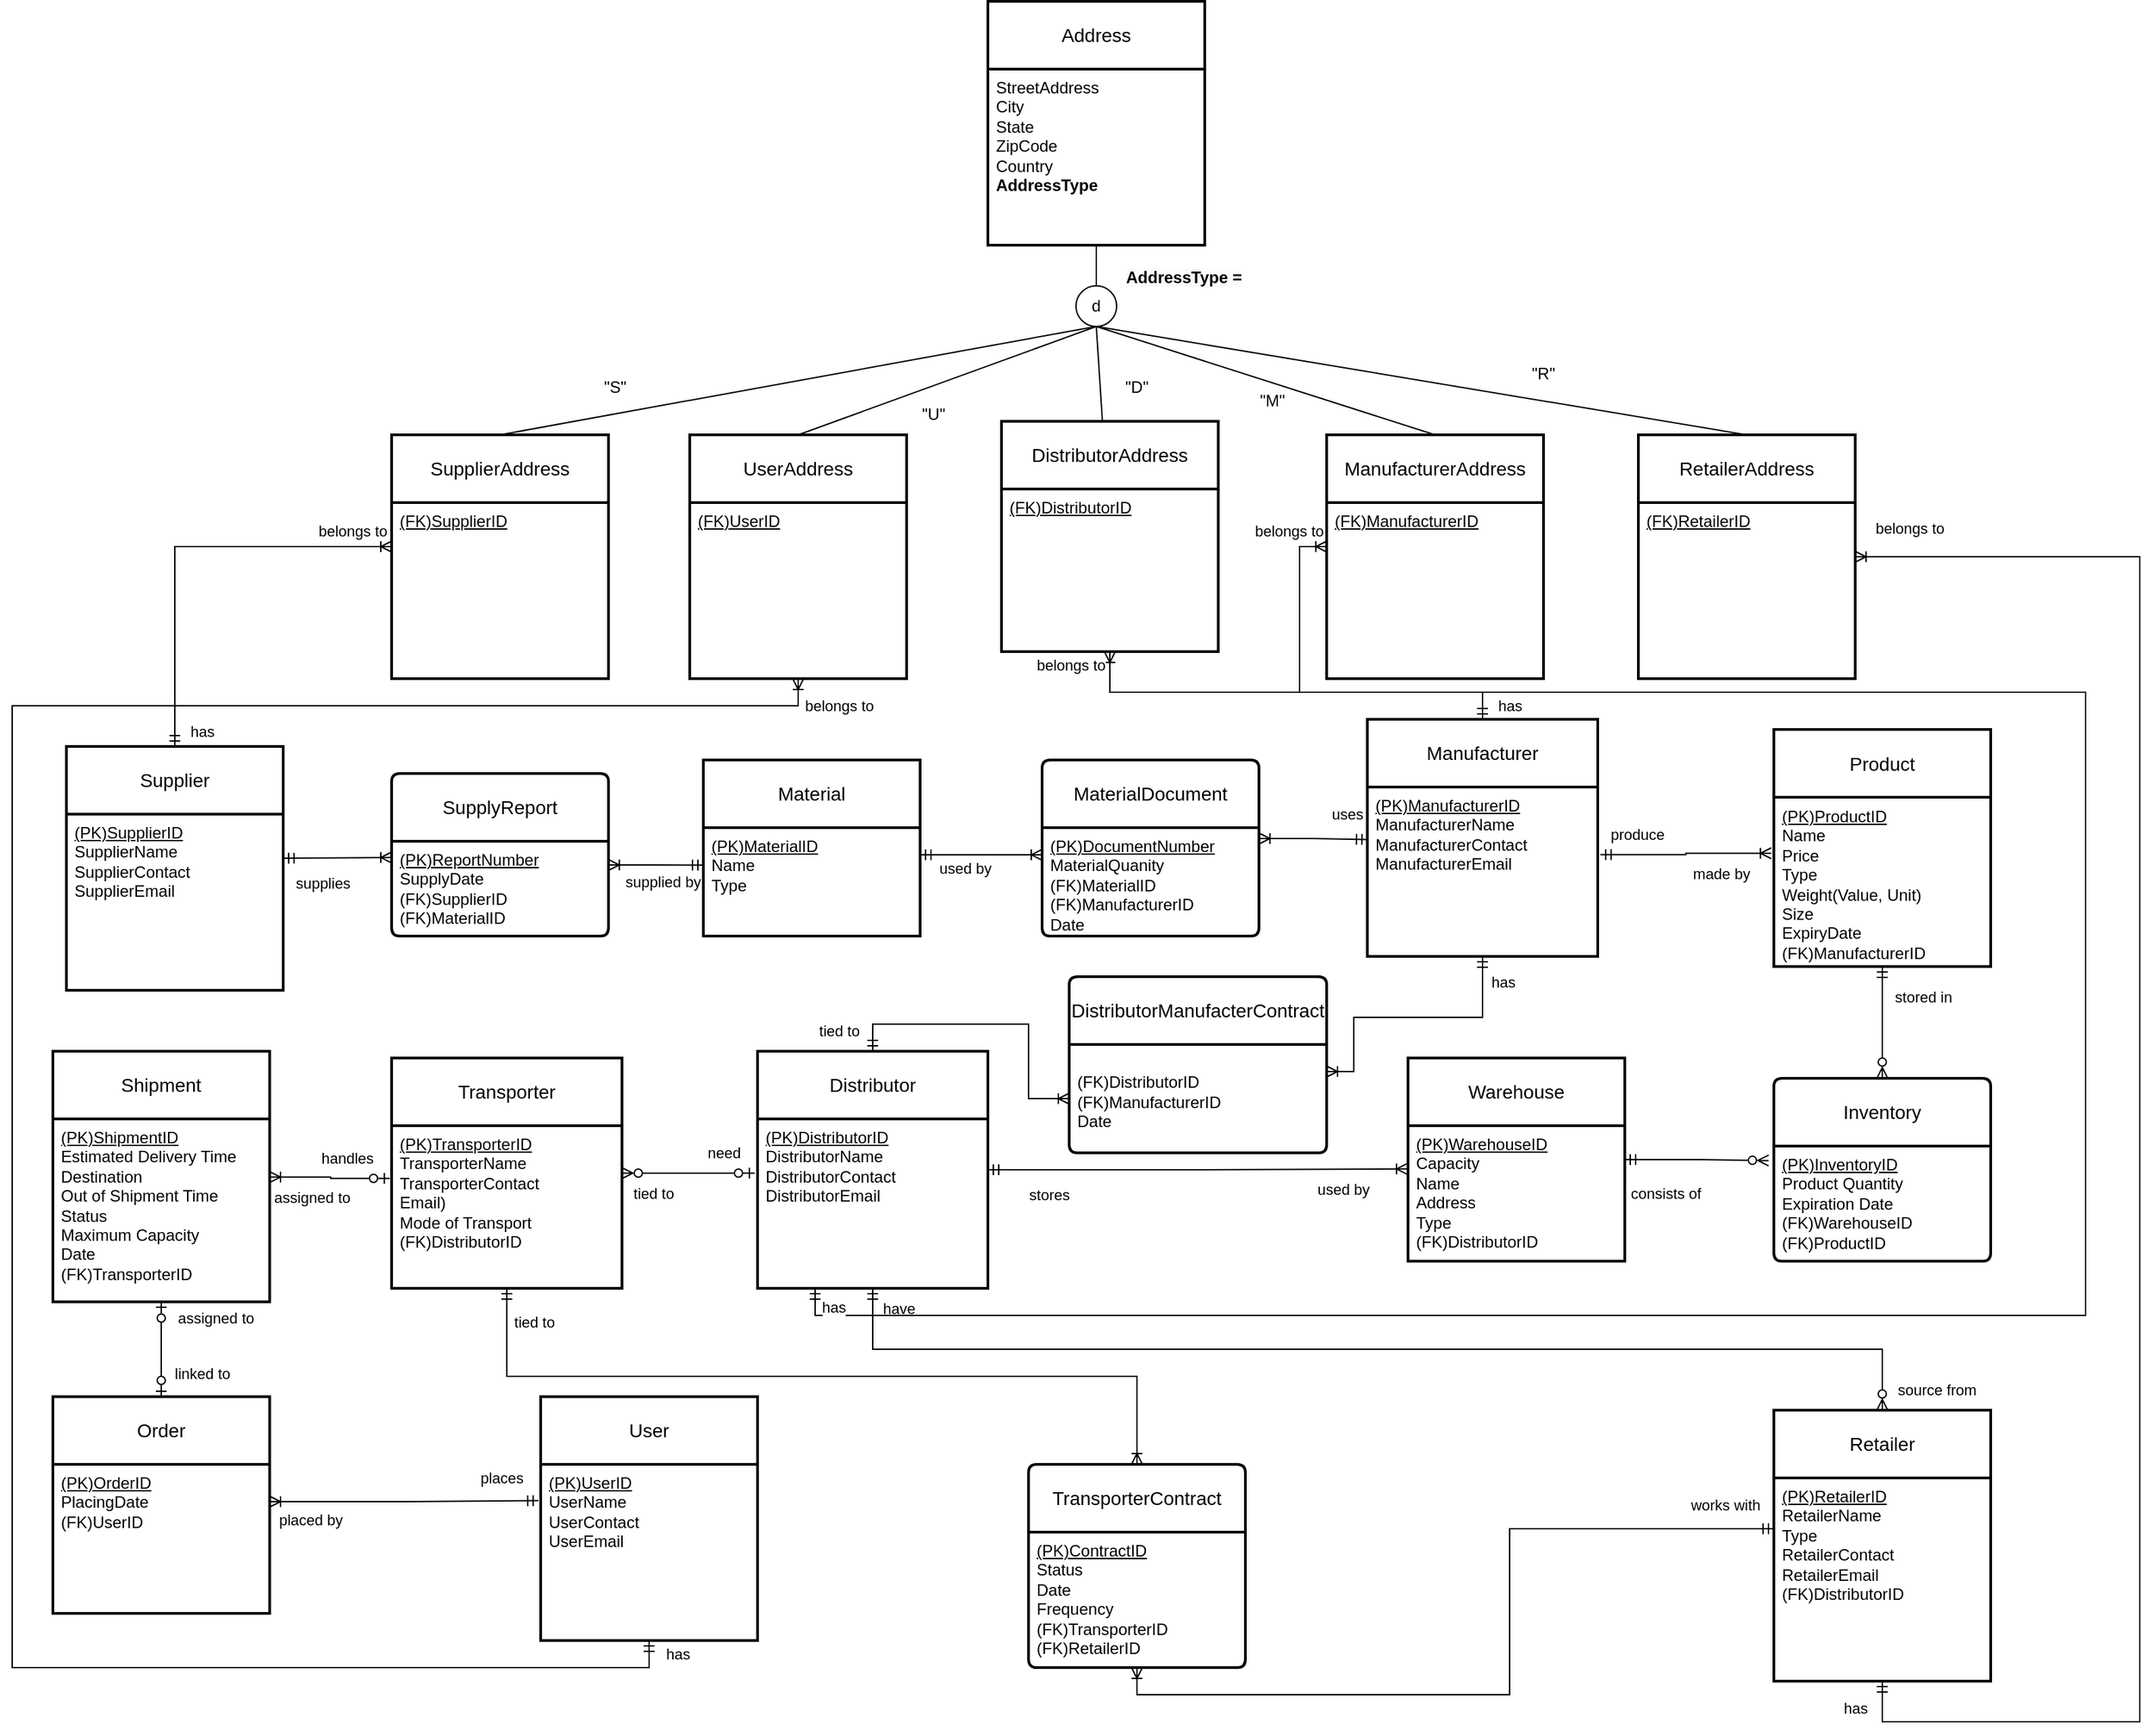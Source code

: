 <mxfile version="24.8.3">
  <diagram name="Page-1" id="5bHGVTd7tplnx7_aMTEv">
    <mxGraphModel dx="1489" dy="1907" grid="1" gridSize="10" guides="1" tooltips="1" connect="1" arrows="1" fold="1" page="1" pageScale="1" pageWidth="850" pageHeight="1100" math="0" shadow="0">
      <root>
        <mxCell id="0" />
        <mxCell id="1" parent="0" />
        <mxCell id="1KbyjMhtoi7i_MkNvb9p-3" style="edgeStyle=orthogonalEdgeStyle;rounded=0;orthogonalLoop=1;jettySize=auto;html=1;exitX=0.5;exitY=0;exitDx=0;exitDy=0;entryX=0;entryY=0.25;entryDx=0;entryDy=0;endArrow=ERoneToMany;endFill=0;startArrow=ERmandOne;startFill=0;" parent="1" source="fdH0poFokWVY_xbIQrMU-3" target="1KbyjMhtoi7i_MkNvb9p-2" edge="1">
          <mxGeometry relative="1" as="geometry" />
        </mxCell>
        <mxCell id="1KbyjMhtoi7i_MkNvb9p-4" value="has" style="edgeLabel;html=1;align=center;verticalAlign=middle;resizable=0;points=[];" parent="1KbyjMhtoi7i_MkNvb9p-3" vertex="1" connectable="0">
          <mxGeometry x="-0.898" relative="1" as="geometry">
            <mxPoint x="20" y="4" as="offset" />
          </mxGeometry>
        </mxCell>
        <mxCell id="1KbyjMhtoi7i_MkNvb9p-5" value="belongs to" style="edgeLabel;html=1;align=center;verticalAlign=middle;resizable=0;points=[];" parent="1KbyjMhtoi7i_MkNvb9p-3" vertex="1" connectable="0">
          <mxGeometry x="0.915" y="2" relative="1" as="geometry">
            <mxPoint x="-16" y="-10" as="offset" />
          </mxGeometry>
        </mxCell>
        <mxCell id="fdH0poFokWVY_xbIQrMU-3" value="Supplier" style="swimlane;childLayout=stackLayout;horizontal=1;startSize=50;horizontalStack=0;rounded=0;fontSize=14;fontStyle=0;strokeWidth=2;resizeParent=0;resizeLast=1;shadow=0;dashed=0;align=center;arcSize=4;whiteSpace=wrap;html=1;" parent="1" vertex="1">
          <mxGeometry x="50" y="10" width="160" height="180" as="geometry" />
        </mxCell>
        <mxCell id="fdH0poFokWVY_xbIQrMU-4" value="&lt;u&gt;(PK)SupplierID&lt;br&gt;&lt;/u&gt;SupplierName&lt;br&gt;SupplierContact&lt;br&gt;SupplierEmail&lt;br&gt;&lt;br&gt;&lt;div&gt;&lt;br&gt;&lt;/div&gt;" style="align=left;strokeColor=none;fillColor=none;spacingLeft=4;fontSize=12;verticalAlign=top;resizable=0;rotatable=0;part=1;html=1;" parent="fdH0poFokWVY_xbIQrMU-3" vertex="1">
          <mxGeometry y="50" width="160" height="130" as="geometry" />
        </mxCell>
        <mxCell id="fdH0poFokWVY_xbIQrMU-5" value="Material" style="swimlane;childLayout=stackLayout;horizontal=1;startSize=50;horizontalStack=0;rounded=0;fontSize=14;fontStyle=0;strokeWidth=2;resizeParent=0;resizeLast=1;shadow=0;dashed=0;align=center;arcSize=4;whiteSpace=wrap;html=1;" parent="1" vertex="1">
          <mxGeometry x="520" y="20" width="160" height="130" as="geometry" />
        </mxCell>
        <mxCell id="fdH0poFokWVY_xbIQrMU-6" value="&lt;div&gt;&lt;u style=&quot;background-color: initial;&quot;&gt;(PK)&lt;/u&gt;&lt;u&gt;MaterialID&lt;/u&gt;&lt;br&gt;Name&lt;br&gt;Type&lt;br&gt;&lt;br&gt;&lt;/div&gt;" style="align=left;strokeColor=none;fillColor=none;spacingLeft=4;fontSize=12;verticalAlign=top;resizable=0;rotatable=0;part=1;html=1;" parent="fdH0poFokWVY_xbIQrMU-5" vertex="1">
          <mxGeometry y="50" width="160" height="80" as="geometry" />
        </mxCell>
        <mxCell id="fdH0poFokWVY_xbIQrMU-18" value="" style="edgeStyle=orthogonalEdgeStyle;rounded=0;orthogonalLoop=1;jettySize=auto;html=1;startArrow=ERmandOne;startFill=0;endArrow=ERoneToMany;endFill=0;exitX=1.011;exitY=0.399;exitDx=0;exitDy=0;exitPerimeter=0;entryX=-0.012;entryY=0.331;entryDx=0;entryDy=0;entryPerimeter=0;" parent="1" source="fdH0poFokWVY_xbIQrMU-11" target="fdH0poFokWVY_xbIQrMU-17" edge="1">
          <mxGeometry relative="1" as="geometry" />
        </mxCell>
        <mxCell id="fdH0poFokWVY_xbIQrMU-54" value="produce" style="edgeLabel;html=1;align=center;verticalAlign=middle;resizable=0;points=[];" parent="fdH0poFokWVY_xbIQrMU-18" vertex="1" connectable="0">
          <mxGeometry x="-0.72" y="-1" relative="1" as="geometry">
            <mxPoint x="9" y="-16" as="offset" />
          </mxGeometry>
        </mxCell>
        <mxCell id="fdH0poFokWVY_xbIQrMU-55" value="made by" style="edgeLabel;html=1;align=center;verticalAlign=middle;resizable=0;points=[];" parent="fdH0poFokWVY_xbIQrMU-18" vertex="1" connectable="0">
          <mxGeometry x="0.655" relative="1" as="geometry">
            <mxPoint x="-16" y="15" as="offset" />
          </mxGeometry>
        </mxCell>
        <mxCell id="fdH0poFokWVY_xbIQrMU-10" value="Manufacturer" style="swimlane;childLayout=stackLayout;horizontal=1;startSize=50;horizontalStack=0;rounded=0;fontSize=14;fontStyle=0;strokeWidth=2;resizeParent=0;resizeLast=1;shadow=0;dashed=0;align=center;arcSize=4;whiteSpace=wrap;html=1;" parent="1" vertex="1">
          <mxGeometry x="1010" y="-10" width="170" height="175" as="geometry" />
        </mxCell>
        <mxCell id="fdH0poFokWVY_xbIQrMU-11" value="&lt;u&gt;(PK)&lt;/u&gt;&lt;u&gt;ManufacturerID&lt;/u&gt;&lt;br&gt;ManufacturerName&lt;br&gt;ManufacturerContact&lt;br&gt;ManufacturerEmail&lt;div&gt;&lt;br/&gt;&lt;/div&gt;" style="align=left;strokeColor=none;fillColor=none;spacingLeft=4;fontSize=12;verticalAlign=top;resizable=0;rotatable=0;part=1;html=1;" parent="fdH0poFokWVY_xbIQrMU-10" vertex="1">
          <mxGeometry y="50" width="170" height="125" as="geometry" />
        </mxCell>
        <mxCell id="fdH0poFokWVY_xbIQrMU-16" value="Product" style="swimlane;childLayout=stackLayout;horizontal=1;startSize=50;horizontalStack=0;rounded=0;fontSize=14;fontStyle=0;strokeWidth=2;resizeParent=0;resizeLast=1;shadow=0;dashed=0;align=center;arcSize=4;whiteSpace=wrap;html=1;" parent="1" vertex="1">
          <mxGeometry x="1310" y="-2.5" width="160" height="175" as="geometry" />
        </mxCell>
        <mxCell id="fdH0poFokWVY_xbIQrMU-17" value="&lt;div&gt;&lt;u style=&quot;background-color: initial;&quot;&gt;(PK)&lt;/u&gt;&lt;u&gt;ProductID&lt;/u&gt;&lt;br&gt;Name&lt;br&gt;Price&lt;br&gt;Type&lt;br&gt;Weight(Value, Unit)&lt;br&gt;Size&lt;br&gt;ExpiryDate&lt;br&gt;(FK)ManufacturerID&lt;br&gt;&lt;br&gt;&lt;br&gt;&lt;br&gt;&lt;/div&gt;" style="align=left;strokeColor=none;fillColor=none;spacingLeft=4;fontSize=12;verticalAlign=top;resizable=0;rotatable=0;part=1;html=1;" parent="fdH0poFokWVY_xbIQrMU-16" vertex="1">
          <mxGeometry y="50" width="160" height="125" as="geometry" />
        </mxCell>
        <mxCell id="fdH0poFokWVY_xbIQrMU-30" value="" style="edgeStyle=orthogonalEdgeStyle;rounded=0;orthogonalLoop=1;jettySize=auto;html=1;startArrow=ERmandOne;startFill=0;endArrow=ERoneToMany;endFill=0;entryX=-0.003;entryY=0.319;entryDx=0;entryDy=0;entryPerimeter=0;" parent="1" source="fdH0poFokWVY_xbIQrMU-25" target="fdH0poFokWVY_xbIQrMU-29" edge="1">
          <mxGeometry relative="1" as="geometry" />
        </mxCell>
        <mxCell id="fdH0poFokWVY_xbIQrMU-63" value="used by" style="edgeLabel;html=1;align=center;verticalAlign=middle;resizable=0;points=[];" parent="fdH0poFokWVY_xbIQrMU-30" vertex="1" connectable="0">
          <mxGeometry x="0.655" y="-3" relative="1" as="geometry">
            <mxPoint x="6" y="12" as="offset" />
          </mxGeometry>
        </mxCell>
        <mxCell id="fdH0poFokWVY_xbIQrMU-64" value="stores" style="edgeLabel;html=1;align=center;verticalAlign=middle;resizable=0;points=[];" parent="fdH0poFokWVY_xbIQrMU-30" vertex="1" connectable="0">
          <mxGeometry x="-0.67" relative="1" as="geometry">
            <mxPoint x="-6" y="18" as="offset" />
          </mxGeometry>
        </mxCell>
        <mxCell id="fdH0poFokWVY_xbIQrMU-34" value="" style="edgeStyle=orthogonalEdgeStyle;rounded=0;orthogonalLoop=1;jettySize=auto;html=1;startArrow=ERzeroToOne;startFill=0;endArrow=ERzeroToMany;endFill=0;exitX=-0.012;exitY=0.32;exitDx=0;exitDy=0;exitPerimeter=0;" parent="1" source="fdH0poFokWVY_xbIQrMU-26" target="fdH0poFokWVY_xbIQrMU-32" edge="1">
          <mxGeometry relative="1" as="geometry" />
        </mxCell>
        <mxCell id="fdH0poFokWVY_xbIQrMU-65" value="need" style="edgeLabel;html=1;align=center;verticalAlign=middle;resizable=0;points=[];" parent="fdH0poFokWVY_xbIQrMU-34" vertex="1" connectable="0">
          <mxGeometry x="-0.62" relative="1" as="geometry">
            <mxPoint x="-5" y="-15" as="offset" />
          </mxGeometry>
        </mxCell>
        <mxCell id="fdH0poFokWVY_xbIQrMU-66" value="tied to" style="edgeLabel;html=1;align=center;verticalAlign=middle;resizable=0;points=[];" parent="fdH0poFokWVY_xbIQrMU-34" vertex="1" connectable="0">
          <mxGeometry x="0.705" y="1" relative="1" as="geometry">
            <mxPoint x="8" y="14" as="offset" />
          </mxGeometry>
        </mxCell>
        <mxCell id="A3JYOKV6A87sJaAPasu3-2" style="edgeStyle=orthogonalEdgeStyle;rounded=0;orthogonalLoop=1;jettySize=auto;html=1;exitX=0.5;exitY=0;exitDx=0;exitDy=0;entryX=0;entryY=0.5;entryDx=0;entryDy=0;endArrow=ERoneToMany;endFill=0;startArrow=ERmandOne;startFill=0;" edge="1" parent="1" source="fdH0poFokWVY_xbIQrMU-25" target="43ZKjONGq63PVoFu_eI4-18">
          <mxGeometry relative="1" as="geometry" />
        </mxCell>
        <mxCell id="A3JYOKV6A87sJaAPasu3-4" value="tied to" style="edgeLabel;html=1;align=center;verticalAlign=middle;resizable=0;points=[];" vertex="1" connectable="0" parent="A3JYOKV6A87sJaAPasu3-2">
          <mxGeometry x="-0.769" y="-5" relative="1" as="geometry">
            <mxPoint x="-31" as="offset" />
          </mxGeometry>
        </mxCell>
        <mxCell id="fdH0poFokWVY_xbIQrMU-25" value="Distributor" style="swimlane;childLayout=stackLayout;horizontal=1;startSize=50;horizontalStack=0;rounded=0;fontSize=14;fontStyle=0;strokeWidth=2;resizeParent=0;resizeLast=1;shadow=0;dashed=0;align=center;arcSize=4;whiteSpace=wrap;html=1;" parent="1" vertex="1">
          <mxGeometry x="560" y="235" width="170" height="175" as="geometry" />
        </mxCell>
        <mxCell id="fdH0poFokWVY_xbIQrMU-26" value="&lt;u&gt;(PK)&lt;/u&gt;&lt;u&gt;DistributorID&lt;/u&gt;&lt;br&gt;DistributorName&lt;br&gt;DistributorContact&lt;br&gt;DistributorEmail&lt;br&gt;&lt;div&gt;&lt;br&gt;&lt;/div&gt;" style="align=left;strokeColor=none;fillColor=none;spacingLeft=4;fontSize=12;verticalAlign=top;resizable=0;rotatable=0;part=1;html=1;" parent="fdH0poFokWVY_xbIQrMU-25" vertex="1">
          <mxGeometry y="50" width="170" height="125" as="geometry" />
        </mxCell>
        <mxCell id="fdH0poFokWVY_xbIQrMU-28" value="Warehouse" style="swimlane;childLayout=stackLayout;horizontal=1;startSize=50;horizontalStack=0;rounded=0;fontSize=14;fontStyle=0;strokeWidth=2;resizeParent=0;resizeLast=1;shadow=0;dashed=0;align=center;arcSize=4;whiteSpace=wrap;html=1;" parent="1" vertex="1">
          <mxGeometry x="1040" y="240" width="160" height="150" as="geometry" />
        </mxCell>
        <mxCell id="fdH0poFokWVY_xbIQrMU-29" value="&lt;div&gt;&lt;u style=&quot;background-color: initial;&quot;&gt;(PK)&lt;/u&gt;&lt;u&gt;WarehouseID&lt;/u&gt;&lt;br&gt;Capacity&lt;br&gt;Name&lt;br&gt;Address&lt;br&gt;Type&lt;br&gt;(FK)DistributorID&lt;/div&gt;" style="align=left;strokeColor=none;fillColor=none;spacingLeft=4;fontSize=12;verticalAlign=top;resizable=0;rotatable=0;part=1;html=1;" parent="fdH0poFokWVY_xbIQrMU-28" vertex="1">
          <mxGeometry y="50" width="160" height="100" as="geometry" />
        </mxCell>
        <mxCell id="fdH0poFokWVY_xbIQrMU-37" value="" style="edgeStyle=orthogonalEdgeStyle;rounded=0;orthogonalLoop=1;jettySize=auto;html=1;startArrow=ERzeroToOne;startFill=0;endArrow=ERoneToMany;endFill=0;exitX=-0.008;exitY=0.324;exitDx=0;exitDy=0;entryX=1;entryY=0.318;entryDx=0;entryDy=0;entryPerimeter=0;exitPerimeter=0;" parent="1" source="fdH0poFokWVY_xbIQrMU-33" target="fdH0poFokWVY_xbIQrMU-36" edge="1">
          <mxGeometry relative="1" as="geometry" />
        </mxCell>
        <mxCell id="fdH0poFokWVY_xbIQrMU-67" value="handles" style="edgeLabel;html=1;align=center;verticalAlign=middle;resizable=0;points=[];" parent="fdH0poFokWVY_xbIQrMU-37" vertex="1" connectable="0">
          <mxGeometry x="-0.695" y="-2" relative="1" as="geometry">
            <mxPoint x="-18" y="-13" as="offset" />
          </mxGeometry>
        </mxCell>
        <mxCell id="fdH0poFokWVY_xbIQrMU-68" value="assigned to" style="edgeLabel;html=1;align=center;verticalAlign=middle;resizable=0;points=[];" parent="fdH0poFokWVY_xbIQrMU-37" vertex="1" connectable="0">
          <mxGeometry x="0.68" y="2" relative="1" as="geometry">
            <mxPoint x="17" y="13" as="offset" />
          </mxGeometry>
        </mxCell>
        <mxCell id="fdH0poFokWVY_xbIQrMU-32" value="Transporter" style="swimlane;childLayout=stackLayout;horizontal=1;startSize=50;horizontalStack=0;rounded=0;fontSize=14;fontStyle=0;strokeWidth=2;resizeParent=0;resizeLast=1;shadow=0;dashed=0;align=center;arcSize=4;whiteSpace=wrap;html=1;" parent="1" vertex="1">
          <mxGeometry x="290" y="240" width="170" height="170" as="geometry" />
        </mxCell>
        <mxCell id="fdH0poFokWVY_xbIQrMU-33" value="&lt;div&gt;&lt;u style=&quot;background-color: initial;&quot;&gt;(PK)&lt;/u&gt;&lt;u&gt;TransporterID&lt;br&gt;&lt;/u&gt;TransporterName&lt;br&gt;TransporterContact&lt;br&gt;Email)&lt;br&gt;Mode of Transport&lt;br&gt;(FK)DistributorID&lt;/div&gt;" style="align=left;strokeColor=none;fillColor=none;spacingLeft=4;fontSize=12;verticalAlign=top;resizable=0;rotatable=0;part=1;html=1;" parent="fdH0poFokWVY_xbIQrMU-32" vertex="1">
          <mxGeometry y="50" width="170" height="120" as="geometry" />
        </mxCell>
        <mxCell id="fdH0poFokWVY_xbIQrMU-40" value="" style="edgeStyle=orthogonalEdgeStyle;rounded=0;orthogonalLoop=1;jettySize=auto;html=1;startArrow=ERzeroToOne;startFill=0;endArrow=ERzeroToOne;endFill=0;" parent="1" source="fdH0poFokWVY_xbIQrMU-35" target="fdH0poFokWVY_xbIQrMU-38" edge="1">
          <mxGeometry relative="1" as="geometry" />
        </mxCell>
        <mxCell id="fdH0poFokWVY_xbIQrMU-69" value="assigned to" style="edgeLabel;html=1;align=center;verticalAlign=middle;resizable=0;points=[];" parent="fdH0poFokWVY_xbIQrMU-40" vertex="1" connectable="0">
          <mxGeometry x="-0.672" y="2" relative="1" as="geometry">
            <mxPoint x="38" as="offset" />
          </mxGeometry>
        </mxCell>
        <mxCell id="fdH0poFokWVY_xbIQrMU-70" value="linked to" style="edgeLabel;html=1;align=center;verticalAlign=middle;resizable=0;points=[];" parent="fdH0poFokWVY_xbIQrMU-40" vertex="1" connectable="0">
          <mxGeometry x="0.507" relative="1" as="geometry">
            <mxPoint x="30" as="offset" />
          </mxGeometry>
        </mxCell>
        <mxCell id="fdH0poFokWVY_xbIQrMU-35" value="Shipment" style="swimlane;childLayout=stackLayout;horizontal=1;startSize=50;horizontalStack=0;rounded=0;fontSize=14;fontStyle=0;strokeWidth=2;resizeParent=0;resizeLast=1;shadow=0;dashed=0;align=center;arcSize=4;whiteSpace=wrap;html=1;" parent="1" vertex="1">
          <mxGeometry x="40" y="235" width="160" height="185" as="geometry" />
        </mxCell>
        <mxCell id="fdH0poFokWVY_xbIQrMU-36" value="&lt;div&gt;&lt;u&gt;(PK)ShipmentID&lt;/u&gt;&lt;br&gt;Estimated Delivery Time&lt;br&gt;Destination&lt;br&gt;Out of Shipment Time&lt;br&gt;Status&lt;br&gt;Maximum Capacity&lt;br&gt;Date&lt;br&gt;(FK)TransporterID&lt;/div&gt;" style="align=left;strokeColor=none;fillColor=none;spacingLeft=4;fontSize=12;verticalAlign=top;resizable=0;rotatable=0;part=1;html=1;" parent="fdH0poFokWVY_xbIQrMU-35" vertex="1">
          <mxGeometry y="50" width="160" height="135" as="geometry" />
        </mxCell>
        <mxCell id="fdH0poFokWVY_xbIQrMU-38" value="Order" style="swimlane;childLayout=stackLayout;horizontal=1;startSize=50;horizontalStack=0;rounded=0;fontSize=14;fontStyle=0;strokeWidth=2;resizeParent=0;resizeLast=1;shadow=0;dashed=0;align=center;arcSize=4;whiteSpace=wrap;html=1;" parent="1" vertex="1">
          <mxGeometry x="40" y="490" width="160" height="160" as="geometry" />
        </mxCell>
        <mxCell id="fdH0poFokWVY_xbIQrMU-39" value="&lt;div&gt;&lt;u&gt;(PK)OrderID&lt;/u&gt;&lt;br&gt;PlacingDate&lt;br&gt;(FK)UserID&lt;br&gt;&lt;br&gt;&lt;/div&gt;" style="align=left;strokeColor=none;fillColor=none;spacingLeft=4;fontSize=12;verticalAlign=top;resizable=0;rotatable=0;part=1;html=1;" parent="fdH0poFokWVY_xbIQrMU-38" vertex="1">
          <mxGeometry y="50" width="160" height="110" as="geometry" />
        </mxCell>
        <mxCell id="fdH0poFokWVY_xbIQrMU-41" value="User" style="swimlane;childLayout=stackLayout;horizontal=1;startSize=50;horizontalStack=0;rounded=0;fontSize=14;fontStyle=0;strokeWidth=2;resizeParent=0;resizeLast=1;shadow=0;dashed=0;align=center;arcSize=4;whiteSpace=wrap;html=1;" parent="1" vertex="1">
          <mxGeometry x="400" y="490" width="160" height="180" as="geometry" />
        </mxCell>
        <mxCell id="fdH0poFokWVY_xbIQrMU-42" value="&lt;div&gt;&lt;u style=&quot;background-color: initial;&quot;&gt;(PK)&lt;/u&gt;&lt;u&gt;UserID&lt;/u&gt;&lt;br&gt;UserName&lt;br&gt;UserContact&lt;br&gt;UserEmail&lt;br&gt;&lt;/div&gt;" style="align=left;strokeColor=none;fillColor=none;spacingLeft=4;fontSize=12;verticalAlign=top;resizable=0;rotatable=0;part=1;html=1;" parent="fdH0poFokWVY_xbIQrMU-41" vertex="1">
          <mxGeometry y="50" width="160" height="130" as="geometry" />
        </mxCell>
        <mxCell id="fdH0poFokWVY_xbIQrMU-47" style="edgeStyle=orthogonalEdgeStyle;rounded=0;orthogonalLoop=1;jettySize=auto;html=1;exitX=0.5;exitY=0;exitDx=0;exitDy=0;entryX=0.5;entryY=1;entryDx=0;entryDy=0;startArrow=ERzeroToMany;startFill=0;endArrow=ERmandOne;endFill=0;" parent="1" source="fdH0poFokWVY_xbIQrMU-44" target="fdH0poFokWVY_xbIQrMU-26" edge="1">
          <mxGeometry relative="1" as="geometry" />
        </mxCell>
        <mxCell id="fdH0poFokWVY_xbIQrMU-75" value="have" style="edgeLabel;html=1;align=center;verticalAlign=middle;resizable=0;points=[];" parent="fdH0poFokWVY_xbIQrMU-47" vertex="1" connectable="0">
          <mxGeometry x="0.653" y="2" relative="1" as="geometry">
            <mxPoint x="-81" y="-32" as="offset" />
          </mxGeometry>
        </mxCell>
        <mxCell id="fdH0poFokWVY_xbIQrMU-76" value="source from" style="edgeLabel;html=1;align=center;verticalAlign=middle;resizable=0;points=[];" parent="fdH0poFokWVY_xbIQrMU-47" vertex="1" connectable="0">
          <mxGeometry x="-0.702" y="1" relative="1" as="geometry">
            <mxPoint x="119" y="29" as="offset" />
          </mxGeometry>
        </mxCell>
        <mxCell id="fdH0poFokWVY_xbIQrMU-44" value="Retailer" style="swimlane;childLayout=stackLayout;horizontal=1;startSize=50;horizontalStack=0;rounded=0;fontSize=14;fontStyle=0;strokeWidth=2;resizeParent=0;resizeLast=1;shadow=0;dashed=0;align=center;arcSize=4;whiteSpace=wrap;html=1;" parent="1" vertex="1">
          <mxGeometry x="1310" y="500" width="160" height="200" as="geometry" />
        </mxCell>
        <mxCell id="fdH0poFokWVY_xbIQrMU-45" value="&lt;u&gt;(PK)&lt;/u&gt;&lt;u&gt;RetailerID&lt;/u&gt;&lt;br&gt;RetailerName&lt;br&gt;Type&lt;br&gt;RetailerContact&lt;br&gt;RetailerEmail&lt;br&gt;(FK)DistributorID" style="align=left;strokeColor=none;fillColor=none;spacingLeft=4;fontSize=12;verticalAlign=top;resizable=0;rotatable=0;part=1;html=1;" parent="fdH0poFokWVY_xbIQrMU-44" vertex="1">
          <mxGeometry y="50" width="160" height="150" as="geometry" />
        </mxCell>
        <mxCell id="fdH0poFokWVY_xbIQrMU-48" style="edgeStyle=orthogonalEdgeStyle;rounded=0;orthogonalLoop=1;jettySize=auto;html=1;exitX=1;exitY=0.25;exitDx=0;exitDy=0;endArrow=ERmandOne;endFill=0;startArrow=ERoneToMany;startFill=0;entryX=-0.01;entryY=0.206;entryDx=0;entryDy=0;entryPerimeter=0;" parent="1" source="fdH0poFokWVY_xbIQrMU-39" target="fdH0poFokWVY_xbIQrMU-42" edge="1">
          <mxGeometry relative="1" as="geometry">
            <mxPoint x="390" y="568" as="targetPoint" />
          </mxGeometry>
        </mxCell>
        <mxCell id="fdH0poFokWVY_xbIQrMU-71" value="places" style="edgeLabel;html=1;align=center;verticalAlign=middle;resizable=0;points=[];" parent="fdH0poFokWVY_xbIQrMU-48" vertex="1" connectable="0">
          <mxGeometry x="0.685" y="-2" relative="1" as="geometry">
            <mxPoint x="4" y="-19" as="offset" />
          </mxGeometry>
        </mxCell>
        <mxCell id="fdH0poFokWVY_xbIQrMU-72" value="placed by" style="edgeLabel;html=1;align=center;verticalAlign=middle;resizable=0;points=[];" parent="fdH0poFokWVY_xbIQrMU-48" vertex="1" connectable="0">
          <mxGeometry x="-0.615" y="-4" relative="1" as="geometry">
            <mxPoint x="-9" y="9" as="offset" />
          </mxGeometry>
        </mxCell>
        <mxCell id="fdH0poFokWVY_xbIQrMU-80" value="SupplyReport" style="swimlane;childLayout=stackLayout;horizontal=1;startSize=50;horizontalStack=0;rounded=1;fontSize=14;fontStyle=0;strokeWidth=2;resizeParent=0;resizeLast=1;shadow=0;dashed=0;align=center;arcSize=4;whiteSpace=wrap;html=1;" parent="1" vertex="1">
          <mxGeometry x="290" y="30" width="160" height="120" as="geometry" />
        </mxCell>
        <mxCell id="fdH0poFokWVY_xbIQrMU-81" value="&lt;u&gt;(PK)ReportNumber&lt;/u&gt;&lt;br&gt;SupplyDate&lt;br&gt;(FK)SupplierID&lt;br&gt;(FK)MaterialID&lt;br&gt;&lt;div&gt;&lt;br&gt;&lt;/div&gt;" style="align=left;strokeColor=none;fillColor=none;spacingLeft=4;fontSize=12;verticalAlign=top;resizable=0;rotatable=0;part=1;html=1;" parent="fdH0poFokWVY_xbIQrMU-80" vertex="1">
          <mxGeometry y="50" width="160" height="70" as="geometry" />
        </mxCell>
        <mxCell id="fdH0poFokWVY_xbIQrMU-82" style="edgeStyle=orthogonalEdgeStyle;rounded=0;orthogonalLoop=1;jettySize=auto;html=1;exitX=1;exitY=0.25;exitDx=0;exitDy=0;startArrow=ERmandOne;startFill=0;endArrow=ERoneToMany;endFill=0;" parent="1" source="fdH0poFokWVY_xbIQrMU-4" edge="1">
          <mxGeometry relative="1" as="geometry">
            <mxPoint x="290" y="92" as="targetPoint" />
          </mxGeometry>
        </mxCell>
        <mxCell id="1KbyjMhtoi7i_MkNvb9p-8" value="supplies" style="edgeLabel;html=1;align=center;verticalAlign=middle;resizable=0;points=[];" parent="fdH0poFokWVY_xbIQrMU-82" vertex="1" connectable="0">
          <mxGeometry x="-0.77" y="-1" relative="1" as="geometry">
            <mxPoint x="20" y="17" as="offset" />
          </mxGeometry>
        </mxCell>
        <mxCell id="fdH0poFokWVY_xbIQrMU-86" style="edgeStyle=orthogonalEdgeStyle;rounded=0;orthogonalLoop=1;jettySize=auto;html=1;exitX=0.5;exitY=0;exitDx=0;exitDy=0;entryX=0.5;entryY=1;entryDx=0;entryDy=0;endArrow=ERmandOne;endFill=0;startArrow=ERzeroToMany;startFill=0;" parent="1" source="fdH0poFokWVY_xbIQrMU-83" target="fdH0poFokWVY_xbIQrMU-17" edge="1">
          <mxGeometry relative="1" as="geometry" />
        </mxCell>
        <mxCell id="fdH0poFokWVY_xbIQrMU-88" value="stored in" style="edgeLabel;html=1;align=center;verticalAlign=middle;resizable=0;points=[];" parent="fdH0poFokWVY_xbIQrMU-86" vertex="1" connectable="0">
          <mxGeometry x="0.81" y="-2" relative="1" as="geometry">
            <mxPoint x="28" y="14" as="offset" />
          </mxGeometry>
        </mxCell>
        <mxCell id="fdH0poFokWVY_xbIQrMU-83" value="Inventory" style="swimlane;childLayout=stackLayout;horizontal=1;startSize=50;horizontalStack=0;rounded=1;fontSize=14;fontStyle=0;strokeWidth=2;resizeParent=0;resizeLast=1;shadow=0;dashed=0;align=center;arcSize=4;whiteSpace=wrap;html=1;" parent="1" vertex="1">
          <mxGeometry x="1310" y="255" width="160" height="135" as="geometry" />
        </mxCell>
        <mxCell id="fdH0poFokWVY_xbIQrMU-84" value="&lt;div&gt;&lt;u style=&quot;background-color: initial;&quot;&gt;(PK)&lt;/u&gt;&lt;u&gt;InventoryID&lt;/u&gt;&lt;br&gt;Product Quantity&lt;br&gt;Expiration Date&lt;br&gt;(FK)WarehouseID&lt;br&gt;(FK)ProductID&lt;/div&gt;" style="align=left;strokeColor=none;fillColor=none;spacingLeft=4;fontSize=12;verticalAlign=top;resizable=0;rotatable=0;part=1;html=1;" parent="fdH0poFokWVY_xbIQrMU-83" vertex="1">
          <mxGeometry y="50" width="160" height="85" as="geometry" />
        </mxCell>
        <mxCell id="fdH0poFokWVY_xbIQrMU-85" style="edgeStyle=orthogonalEdgeStyle;rounded=0;orthogonalLoop=1;jettySize=auto;html=1;exitX=1;exitY=0.25;exitDx=0;exitDy=0;entryX=-0.024;entryY=0.126;entryDx=0;entryDy=0;startArrow=ERmandOne;startFill=0;endArrow=ERzeroToMany;endFill=0;entryPerimeter=0;" parent="1" source="fdH0poFokWVY_xbIQrMU-29" target="fdH0poFokWVY_xbIQrMU-84" edge="1">
          <mxGeometry relative="1" as="geometry" />
        </mxCell>
        <mxCell id="fdH0poFokWVY_xbIQrMU-87" value="consists of" style="edgeLabel;html=1;align=center;verticalAlign=middle;resizable=0;points=[];" parent="fdH0poFokWVY_xbIQrMU-85" vertex="1" connectable="0">
          <mxGeometry x="-0.566" relative="1" as="geometry">
            <mxPoint x="7" y="25" as="offset" />
          </mxGeometry>
        </mxCell>
        <mxCell id="fdH0poFokWVY_xbIQrMU-89" value="MaterialDocument" style="swimlane;childLayout=stackLayout;horizontal=1;startSize=50;horizontalStack=0;rounded=1;fontSize=14;fontStyle=0;strokeWidth=2;resizeParent=0;resizeLast=1;shadow=0;dashed=0;align=center;arcSize=4;whiteSpace=wrap;html=1;" parent="1" vertex="1">
          <mxGeometry x="770" y="20" width="160" height="130" as="geometry" />
        </mxCell>
        <mxCell id="fdH0poFokWVY_xbIQrMU-90" value="&lt;u&gt;(PK)&lt;/u&gt;&lt;u&gt;DocumentNumber&lt;/u&gt;&lt;br&gt;MaterialQuanity&lt;br&gt;(FK)MaterialID&lt;br&gt;(FK)ManufacturerID&lt;br&gt;Date&lt;br&gt;&lt;div&gt;&lt;br&gt;&lt;/div&gt;" style="align=left;strokeColor=none;fillColor=none;spacingLeft=4;fontSize=12;verticalAlign=top;resizable=0;rotatable=0;part=1;html=1;" parent="fdH0poFokWVY_xbIQrMU-89" vertex="1">
          <mxGeometry y="50" width="160" height="80" as="geometry" />
        </mxCell>
        <mxCell id="fdH0poFokWVY_xbIQrMU-99" style="edgeStyle=orthogonalEdgeStyle;rounded=0;orthogonalLoop=1;jettySize=auto;html=1;exitX=1.001;exitY=0.1;exitDx=0;exitDy=0;entryX=0;entryY=0.31;entryDx=0;entryDy=0;endArrow=ERmandOne;endFill=0;startArrow=ERoneToMany;startFill=0;exitPerimeter=0;entryPerimeter=0;" parent="1" source="fdH0poFokWVY_xbIQrMU-90" target="fdH0poFokWVY_xbIQrMU-11" edge="1">
          <mxGeometry relative="1" as="geometry" />
        </mxCell>
        <mxCell id="fdH0poFokWVY_xbIQrMU-101" value="uses" style="edgeLabel;html=1;align=center;verticalAlign=middle;resizable=0;points=[];" parent="fdH0poFokWVY_xbIQrMU-99" vertex="1" connectable="0">
          <mxGeometry x="0.666" y="-2" relative="1" as="geometry">
            <mxPoint x="-2" y="-21" as="offset" />
          </mxGeometry>
        </mxCell>
        <mxCell id="fdH0poFokWVY_xbIQrMU-100" style="edgeStyle=orthogonalEdgeStyle;rounded=0;orthogonalLoop=1;jettySize=auto;html=1;exitX=1;exitY=0.25;exitDx=0;exitDy=0;entryX=0;entryY=0.25;entryDx=0;entryDy=0;startArrow=ERmandOne;startFill=0;endArrow=ERoneToMany;endFill=0;" parent="1" source="fdH0poFokWVY_xbIQrMU-6" target="fdH0poFokWVY_xbIQrMU-90" edge="1">
          <mxGeometry relative="1" as="geometry" />
        </mxCell>
        <mxCell id="fdH0poFokWVY_xbIQrMU-102" value="used by" style="edgeLabel;html=1;align=center;verticalAlign=middle;resizable=0;points=[];" parent="fdH0poFokWVY_xbIQrMU-100" vertex="1" connectable="0">
          <mxGeometry x="-0.638" y="-2" relative="1" as="geometry">
            <mxPoint x="16" y="8" as="offset" />
          </mxGeometry>
        </mxCell>
        <mxCell id="fdH0poFokWVY_xbIQrMU-103" value="TransporterContract" style="swimlane;childLayout=stackLayout;horizontal=1;startSize=50;horizontalStack=0;rounded=1;fontSize=14;fontStyle=0;strokeWidth=2;resizeParent=0;resizeLast=1;shadow=0;dashed=0;align=center;arcSize=4;whiteSpace=wrap;html=1;" parent="1" vertex="1">
          <mxGeometry x="760" y="540" width="160" height="150" as="geometry" />
        </mxCell>
        <mxCell id="fdH0poFokWVY_xbIQrMU-104" value="&lt;u&gt;(PK)&lt;/u&gt;&lt;u&gt;ContractID&lt;/u&gt;&lt;br&gt;Status&lt;br&gt;Date&lt;br&gt;Frequency&lt;br&gt;(FK)TransporterID&lt;br&gt;(FK)RetailerID" style="align=left;strokeColor=none;fillColor=none;spacingLeft=4;fontSize=12;verticalAlign=top;resizable=0;rotatable=0;part=1;html=1;" parent="fdH0poFokWVY_xbIQrMU-103" vertex="1">
          <mxGeometry y="50" width="160" height="100" as="geometry" />
        </mxCell>
        <mxCell id="fdH0poFokWVY_xbIQrMU-106" style="edgeStyle=orthogonalEdgeStyle;rounded=0;orthogonalLoop=1;jettySize=auto;html=1;exitX=0.5;exitY=1;exitDx=0;exitDy=0;entryX=0;entryY=0.25;entryDx=0;entryDy=0;endArrow=ERmandOne;endFill=0;startArrow=ERoneToMany;startFill=0;" parent="1" source="fdH0poFokWVY_xbIQrMU-104" target="fdH0poFokWVY_xbIQrMU-45" edge="1">
          <mxGeometry relative="1" as="geometry" />
        </mxCell>
        <mxCell id="fdH0poFokWVY_xbIQrMU-108" value="works with" style="edgeLabel;html=1;align=center;verticalAlign=middle;resizable=0;points=[];" parent="fdH0poFokWVY_xbIQrMU-106" vertex="1" connectable="0">
          <mxGeometry x="0.86" y="-1" relative="1" as="geometry">
            <mxPoint x="7" y="-19" as="offset" />
          </mxGeometry>
        </mxCell>
        <mxCell id="fdH0poFokWVY_xbIQrMU-109" style="edgeStyle=orthogonalEdgeStyle;rounded=0;orthogonalLoop=1;jettySize=auto;html=1;exitX=0.5;exitY=1;exitDx=0;exitDy=0;entryX=0.5;entryY=0;entryDx=0;entryDy=0;endArrow=ERoneToMany;endFill=0;startArrow=ERmandOne;startFill=0;" parent="1" source="fdH0poFokWVY_xbIQrMU-33" target="fdH0poFokWVY_xbIQrMU-103" edge="1">
          <mxGeometry relative="1" as="geometry" />
        </mxCell>
        <mxCell id="fdH0poFokWVY_xbIQrMU-110" value="tied to" style="edgeLabel;html=1;align=center;verticalAlign=middle;resizable=0;points=[];" parent="fdH0poFokWVY_xbIQrMU-109" vertex="1" connectable="0">
          <mxGeometry x="-0.918" y="5" relative="1" as="geometry">
            <mxPoint x="15" as="offset" />
          </mxGeometry>
        </mxCell>
        <mxCell id="1KbyjMhtoi7i_MkNvb9p-1" value="SupplierAddress" style="swimlane;childLayout=stackLayout;horizontal=1;startSize=50;horizontalStack=0;rounded=0;fontSize=14;fontStyle=0;strokeWidth=2;resizeParent=0;resizeLast=1;shadow=0;dashed=0;align=center;arcSize=4;whiteSpace=wrap;html=1;" parent="1" vertex="1">
          <mxGeometry x="290" y="-220" width="160" height="180" as="geometry" />
        </mxCell>
        <mxCell id="1KbyjMhtoi7i_MkNvb9p-2" value="&lt;u&gt;(FK)SupplierID&lt;br&gt;&lt;/u&gt;&lt;br&gt;&lt;br&gt;&lt;div&gt;&lt;br&gt;&lt;/div&gt;" style="align=left;strokeColor=none;fillColor=none;spacingLeft=4;fontSize=12;verticalAlign=top;resizable=0;rotatable=0;part=1;html=1;" parent="1KbyjMhtoi7i_MkNvb9p-1" vertex="1">
          <mxGeometry y="50" width="160" height="130" as="geometry" />
        </mxCell>
        <mxCell id="1KbyjMhtoi7i_MkNvb9p-7" style="edgeStyle=orthogonalEdgeStyle;rounded=0;orthogonalLoop=1;jettySize=auto;html=1;exitX=1;exitY=0.25;exitDx=0;exitDy=0;entryX=0;entryY=0.346;entryDx=0;entryDy=0;entryPerimeter=0;endArrow=ERmandOne;endFill=0;startArrow=ERoneToMany;startFill=0;" parent="1" source="fdH0poFokWVY_xbIQrMU-81" target="fdH0poFokWVY_xbIQrMU-6" edge="1">
          <mxGeometry relative="1" as="geometry" />
        </mxCell>
        <mxCell id="1KbyjMhtoi7i_MkNvb9p-9" value="supplied by" style="edgeLabel;html=1;align=center;verticalAlign=middle;resizable=0;points=[];" parent="1KbyjMhtoi7i_MkNvb9p-7" vertex="1" connectable="0">
          <mxGeometry x="0.679" y="2" relative="1" as="geometry">
            <mxPoint x="-19" y="14" as="offset" />
          </mxGeometry>
        </mxCell>
        <mxCell id="1KbyjMhtoi7i_MkNvb9p-12" style="edgeStyle=orthogonalEdgeStyle;rounded=0;orthogonalLoop=1;jettySize=auto;html=1;exitX=0.5;exitY=1;exitDx=0;exitDy=0;entryX=0.5;entryY=1;entryDx=0;entryDy=0;startArrow=ERoneToMany;startFill=0;endArrow=ERmandOne;endFill=0;" parent="1" source="43ZKjONGq63PVoFu_eI4-4" target="fdH0poFokWVY_xbIQrMU-42" edge="1">
          <mxGeometry relative="1" as="geometry">
            <mxPoint x="480" y="740" as="sourcePoint" />
            <Array as="points">
              <mxPoint x="590" y="-20" />
              <mxPoint x="10" y="-20" />
              <mxPoint x="10" y="690" />
              <mxPoint x="480" y="690" />
            </Array>
          </mxGeometry>
        </mxCell>
        <mxCell id="1KbyjMhtoi7i_MkNvb9p-13" value="has" style="edgeLabel;html=1;align=center;verticalAlign=middle;resizable=0;points=[];" parent="1KbyjMhtoi7i_MkNvb9p-12" vertex="1" connectable="0">
          <mxGeometry x="0.696" y="-1" relative="1" as="geometry">
            <mxPoint x="274" y="-11" as="offset" />
          </mxGeometry>
        </mxCell>
        <mxCell id="43ZKjONGq63PVoFu_eI4-16" value="belongs to" style="edgeLabel;html=1;align=center;verticalAlign=middle;resizable=0;points=[];" parent="1KbyjMhtoi7i_MkNvb9p-12" vertex="1" connectable="0">
          <mxGeometry x="-0.976" y="1" relative="1" as="geometry">
            <mxPoint x="31" y="-1" as="offset" />
          </mxGeometry>
        </mxCell>
        <mxCell id="1KbyjMhtoi7i_MkNvb9p-15" style="edgeStyle=orthogonalEdgeStyle;rounded=0;orthogonalLoop=1;jettySize=auto;html=1;exitX=1;exitY=0.5;exitDx=0;exitDy=0;entryX=0.5;entryY=1;entryDx=0;entryDy=0;startArrow=ERoneToMany;startFill=0;endArrow=ERmandOne;endFill=0;" parent="1" source="43ZKjONGq63PVoFu_eI4-7" edge="1">
          <mxGeometry relative="1" as="geometry">
            <mxPoint x="1390" y="700" as="targetPoint" />
            <mxPoint x="1390" y="770" as="sourcePoint" />
            <Array as="points">
              <mxPoint x="1580" y="-130" />
              <mxPoint x="1580" y="730" />
              <mxPoint x="1390" y="730" />
            </Array>
          </mxGeometry>
        </mxCell>
        <mxCell id="1KbyjMhtoi7i_MkNvb9p-16" value="has" style="edgeLabel;html=1;align=center;verticalAlign=middle;resizable=0;points=[];" parent="1KbyjMhtoi7i_MkNvb9p-15" vertex="1" connectable="0">
          <mxGeometry x="0.696" y="-1" relative="1" as="geometry">
            <mxPoint x="-186" y="-9" as="offset" />
          </mxGeometry>
        </mxCell>
        <mxCell id="1KbyjMhtoi7i_MkNvb9p-17" value="belongs to" style="edgeLabel;html=1;align=center;verticalAlign=middle;resizable=0;points=[];" parent="1KbyjMhtoi7i_MkNvb9p-15" vertex="1" connectable="0">
          <mxGeometry x="-0.671" y="3" relative="1" as="geometry">
            <mxPoint x="-173" y="-23" as="offset" />
          </mxGeometry>
        </mxCell>
        <mxCell id="1KbyjMhtoi7i_MkNvb9p-20" style="edgeStyle=orthogonalEdgeStyle;rounded=0;orthogonalLoop=1;jettySize=auto;html=1;exitX=0.5;exitY=0;exitDx=0;exitDy=0;entryX=0;entryY=0.25;entryDx=0;entryDy=0;endArrow=ERoneToMany;endFill=0;startArrow=ERmandOne;startFill=0;" parent="1" source="fdH0poFokWVY_xbIQrMU-10" target="1KbyjMhtoi7i_MkNvb9p-24" edge="1">
          <mxGeometry relative="1" as="geometry">
            <mxPoint x="1150" y="-40.48" as="sourcePoint" />
            <Array as="points">
              <mxPoint x="1095" y="-30" />
              <mxPoint x="960" y="-30" />
              <mxPoint x="960" y="-138" />
            </Array>
          </mxGeometry>
        </mxCell>
        <mxCell id="1KbyjMhtoi7i_MkNvb9p-21" value="has" style="edgeLabel;html=1;align=center;verticalAlign=middle;resizable=0;points=[];" parent="1KbyjMhtoi7i_MkNvb9p-20" vertex="1" connectable="0">
          <mxGeometry x="-0.898" relative="1" as="geometry">
            <mxPoint x="20" y="4" as="offset" />
          </mxGeometry>
        </mxCell>
        <mxCell id="1KbyjMhtoi7i_MkNvb9p-22" value="belongs to" style="edgeLabel;html=1;align=center;verticalAlign=middle;resizable=0;points=[];" parent="1KbyjMhtoi7i_MkNvb9p-20" vertex="1" connectable="0">
          <mxGeometry x="0.915" y="2" relative="1" as="geometry">
            <mxPoint x="-16" y="-10" as="offset" />
          </mxGeometry>
        </mxCell>
        <mxCell id="1KbyjMhtoi7i_MkNvb9p-23" value="ManufacturerAddress" style="swimlane;childLayout=stackLayout;horizontal=1;startSize=50;horizontalStack=0;rounded=0;fontSize=14;fontStyle=0;strokeWidth=2;resizeParent=0;resizeLast=1;shadow=0;dashed=0;align=center;arcSize=4;whiteSpace=wrap;html=1;" parent="1" vertex="1">
          <mxGeometry x="980" y="-220.0" width="160" height="180" as="geometry" />
        </mxCell>
        <mxCell id="1KbyjMhtoi7i_MkNvb9p-24" value="&lt;u&gt;(FK)ManufacturerID&lt;br&gt;&lt;/u&gt;&lt;br&gt;&lt;br&gt;&lt;div&gt;&lt;br&gt;&lt;/div&gt;" style="align=left;strokeColor=none;fillColor=none;spacingLeft=4;fontSize=12;verticalAlign=top;resizable=0;rotatable=0;part=1;html=1;" parent="1KbyjMhtoi7i_MkNvb9p-23" vertex="1">
          <mxGeometry y="50" width="160" height="130" as="geometry" />
        </mxCell>
        <mxCell id="1KbyjMhtoi7i_MkNvb9p-27" style="edgeStyle=orthogonalEdgeStyle;rounded=0;orthogonalLoop=1;jettySize=auto;html=1;exitX=0.5;exitY=1;exitDx=0;exitDy=0;entryX=0.25;entryY=1;entryDx=0;entryDy=0;startArrow=ERoneToMany;startFill=0;endArrow=ERmandOne;endFill=0;" parent="1" source="43ZKjONGq63PVoFu_eI4-6" target="fdH0poFokWVY_xbIQrMU-26" edge="1">
          <mxGeometry relative="1" as="geometry">
            <mxPoint x="750" y="855" as="sourcePoint" />
            <Array as="points">
              <mxPoint x="820" y="-30" />
              <mxPoint x="1540" y="-30" />
              <mxPoint x="1540" y="430" />
              <mxPoint x="603" y="430" />
            </Array>
          </mxGeometry>
        </mxCell>
        <mxCell id="1KbyjMhtoi7i_MkNvb9p-28" value="has" style="edgeLabel;html=1;align=center;verticalAlign=middle;resizable=0;points=[];" parent="1KbyjMhtoi7i_MkNvb9p-27" vertex="1" connectable="0">
          <mxGeometry x="0.949" y="1" relative="1" as="geometry">
            <mxPoint x="-22" y="-7" as="offset" />
          </mxGeometry>
        </mxCell>
        <mxCell id="1KbyjMhtoi7i_MkNvb9p-29" value="belongs to" style="edgeLabel;html=1;align=center;verticalAlign=middle;resizable=0;points=[];" parent="1KbyjMhtoi7i_MkNvb9p-27" vertex="1" connectable="0">
          <mxGeometry x="-0.944" y="-2" relative="1" as="geometry">
            <mxPoint x="-60" y="-22" as="offset" />
          </mxGeometry>
        </mxCell>
        <mxCell id="43ZKjONGq63PVoFu_eI4-1" value="Address" style="swimlane;childLayout=stackLayout;horizontal=1;startSize=50;horizontalStack=0;rounded=0;fontSize=14;fontStyle=0;strokeWidth=2;resizeParent=0;resizeLast=1;shadow=0;dashed=0;align=center;arcSize=4;whiteSpace=wrap;html=1;" parent="1" vertex="1">
          <mxGeometry x="730" y="-540" width="160" height="180" as="geometry" />
        </mxCell>
        <mxCell id="43ZKjONGq63PVoFu_eI4-2" value="StreetAddress&lt;br&gt;City&lt;br&gt;State&lt;br&gt;ZipCode&lt;br&gt;Country&lt;br&gt;&lt;b&gt;AddressType&lt;/b&gt;&lt;br&gt;&lt;br&gt;&lt;div&gt;&lt;br&gt;&lt;/div&gt;" style="align=left;strokeColor=none;fillColor=none;spacingLeft=4;fontSize=12;verticalAlign=top;resizable=0;rotatable=0;part=1;html=1;" parent="43ZKjONGq63PVoFu_eI4-1" vertex="1">
          <mxGeometry y="50" width="160" height="130" as="geometry" />
        </mxCell>
        <mxCell id="43ZKjONGq63PVoFu_eI4-3" value="UserAddress" style="swimlane;childLayout=stackLayout;horizontal=1;startSize=50;horizontalStack=0;rounded=0;fontSize=14;fontStyle=0;strokeWidth=2;resizeParent=0;resizeLast=1;shadow=0;dashed=0;align=center;arcSize=4;whiteSpace=wrap;html=1;" parent="1" vertex="1">
          <mxGeometry x="510" y="-220" width="160" height="180" as="geometry" />
        </mxCell>
        <mxCell id="43ZKjONGq63PVoFu_eI4-4" value="&lt;u&gt;(FK)UserID&lt;br&gt;&lt;/u&gt;&lt;br&gt;&lt;br&gt;&lt;div&gt;&lt;br&gt;&lt;/div&gt;" style="align=left;strokeColor=none;fillColor=none;spacingLeft=4;fontSize=12;verticalAlign=top;resizable=0;rotatable=0;part=1;html=1;" parent="43ZKjONGq63PVoFu_eI4-3" vertex="1">
          <mxGeometry y="50" width="160" height="130" as="geometry" />
        </mxCell>
        <mxCell id="43ZKjONGq63PVoFu_eI4-5" value="DistributorAddress" style="swimlane;childLayout=stackLayout;horizontal=1;startSize=50;horizontalStack=0;rounded=0;fontSize=14;fontStyle=0;strokeWidth=2;resizeParent=0;resizeLast=1;shadow=0;dashed=0;align=center;arcSize=4;whiteSpace=wrap;html=1;" parent="1" vertex="1">
          <mxGeometry x="740" y="-230" width="160" height="170" as="geometry" />
        </mxCell>
        <mxCell id="43ZKjONGq63PVoFu_eI4-6" value="&lt;u&gt;(FK)DistributorID&lt;br&gt;&lt;/u&gt;&lt;br&gt;&lt;br&gt;&lt;div&gt;&lt;br&gt;&lt;/div&gt;" style="align=left;strokeColor=none;fillColor=none;spacingLeft=4;fontSize=12;verticalAlign=top;resizable=0;rotatable=0;part=1;html=1;" parent="43ZKjONGq63PVoFu_eI4-5" vertex="1">
          <mxGeometry y="50" width="160" height="120" as="geometry" />
        </mxCell>
        <mxCell id="43ZKjONGq63PVoFu_eI4-7" value="RetailerAddress" style="swimlane;childLayout=stackLayout;horizontal=1;startSize=50;horizontalStack=0;rounded=0;fontSize=14;fontStyle=0;strokeWidth=2;resizeParent=0;resizeLast=1;shadow=0;dashed=0;align=center;arcSize=4;whiteSpace=wrap;html=1;" parent="1" vertex="1">
          <mxGeometry x="1210" y="-220" width="160" height="180" as="geometry" />
        </mxCell>
        <mxCell id="43ZKjONGq63PVoFu_eI4-8" value="&lt;u&gt;(FK)RetailerID&lt;br&gt;&lt;/u&gt;&lt;br&gt;&lt;br&gt;&lt;div&gt;&lt;br&gt;&lt;/div&gt;" style="align=left;strokeColor=none;fillColor=none;spacingLeft=4;fontSize=12;verticalAlign=top;resizable=0;rotatable=0;part=1;html=1;" parent="43ZKjONGq63PVoFu_eI4-7" vertex="1">
          <mxGeometry y="50" width="160" height="130" as="geometry" />
        </mxCell>
        <mxCell id="43ZKjONGq63PVoFu_eI4-10" style="edgeStyle=orthogonalEdgeStyle;rounded=0;orthogonalLoop=1;jettySize=auto;html=1;exitX=0.5;exitY=0;exitDx=0;exitDy=0;entryX=0.5;entryY=1;entryDx=0;entryDy=0;endArrow=none;endFill=0;" parent="1" source="43ZKjONGq63PVoFu_eI4-9" target="43ZKjONGq63PVoFu_eI4-2" edge="1">
          <mxGeometry relative="1" as="geometry" />
        </mxCell>
        <mxCell id="43ZKjONGq63PVoFu_eI4-11" style="rounded=0;orthogonalLoop=1;jettySize=auto;html=1;exitX=0.5;exitY=1;exitDx=0;exitDy=0;entryX=0.5;entryY=0;entryDx=0;entryDy=0;endArrow=none;endFill=0;" parent="1" source="43ZKjONGq63PVoFu_eI4-9" target="1KbyjMhtoi7i_MkNvb9p-1" edge="1">
          <mxGeometry relative="1" as="geometry" />
        </mxCell>
        <mxCell id="43ZKjONGq63PVoFu_eI4-12" style="rounded=0;orthogonalLoop=1;jettySize=auto;html=1;exitX=0.5;exitY=1;exitDx=0;exitDy=0;entryX=0.5;entryY=0;entryDx=0;entryDy=0;endArrow=none;endFill=0;" parent="1" source="43ZKjONGq63PVoFu_eI4-9" target="43ZKjONGq63PVoFu_eI4-3" edge="1">
          <mxGeometry relative="1" as="geometry" />
        </mxCell>
        <mxCell id="43ZKjONGq63PVoFu_eI4-13" style="rounded=0;orthogonalLoop=1;jettySize=auto;html=1;exitX=0.5;exitY=1;exitDx=0;exitDy=0;endArrow=none;endFill=0;" parent="1" source="43ZKjONGq63PVoFu_eI4-9" target="43ZKjONGq63PVoFu_eI4-5" edge="1">
          <mxGeometry relative="1" as="geometry" />
        </mxCell>
        <mxCell id="43ZKjONGq63PVoFu_eI4-14" style="rounded=0;orthogonalLoop=1;jettySize=auto;html=1;exitX=0.5;exitY=1;exitDx=0;exitDy=0;entryX=0.5;entryY=0;entryDx=0;entryDy=0;endArrow=none;endFill=0;" parent="1" source="43ZKjONGq63PVoFu_eI4-9" target="1KbyjMhtoi7i_MkNvb9p-23" edge="1">
          <mxGeometry relative="1" as="geometry" />
        </mxCell>
        <mxCell id="43ZKjONGq63PVoFu_eI4-15" style="rounded=0;orthogonalLoop=1;jettySize=auto;html=1;exitX=0.5;exitY=1;exitDx=0;exitDy=0;entryX=0.5;entryY=0;entryDx=0;entryDy=0;endArrow=none;endFill=0;" parent="1" source="43ZKjONGq63PVoFu_eI4-9" target="43ZKjONGq63PVoFu_eI4-7" edge="1">
          <mxGeometry relative="1" as="geometry" />
        </mxCell>
        <mxCell id="43ZKjONGq63PVoFu_eI4-9" value="d" style="ellipse;whiteSpace=wrap;html=1;aspect=fixed;" parent="1" vertex="1">
          <mxGeometry x="795" y="-330" width="30" height="30" as="geometry" />
        </mxCell>
        <mxCell id="43ZKjONGq63PVoFu_eI4-17" value="DistributorManufacterContract" style="swimlane;childLayout=stackLayout;horizontal=1;startSize=50;horizontalStack=0;rounded=1;fontSize=14;fontStyle=0;strokeWidth=2;resizeParent=0;resizeLast=1;shadow=0;dashed=0;align=center;arcSize=4;whiteSpace=wrap;html=1;" parent="1" vertex="1">
          <mxGeometry x="790" y="180" width="190" height="130" as="geometry" />
        </mxCell>
        <mxCell id="43ZKjONGq63PVoFu_eI4-18" value="&lt;br&gt;(FK)DistributorID&lt;br&gt;(FK)ManufacturerID&lt;br&gt;Date&lt;br&gt;&lt;div&gt;&lt;br&gt;&lt;/div&gt;" style="align=left;strokeColor=none;fillColor=none;spacingLeft=4;fontSize=12;verticalAlign=top;resizable=0;rotatable=0;part=1;html=1;" parent="43ZKjONGq63PVoFu_eI4-17" vertex="1">
          <mxGeometry y="50" width="190" height="80" as="geometry" />
        </mxCell>
        <mxCell id="A3JYOKV6A87sJaAPasu3-1" style="edgeStyle=orthogonalEdgeStyle;rounded=0;orthogonalLoop=1;jettySize=auto;html=1;exitX=0.5;exitY=1;exitDx=0;exitDy=0;entryX=1;entryY=0.25;entryDx=0;entryDy=0;endArrow=ERoneToMany;endFill=0;startArrow=ERmandOne;startFill=0;" edge="1" parent="1" source="fdH0poFokWVY_xbIQrMU-11" target="43ZKjONGq63PVoFu_eI4-18">
          <mxGeometry relative="1" as="geometry">
            <Array as="points">
              <mxPoint x="1095" y="210" />
              <mxPoint x="1000" y="210" />
              <mxPoint x="1000" y="250" />
            </Array>
          </mxGeometry>
        </mxCell>
        <mxCell id="A3JYOKV6A87sJaAPasu3-3" value="has" style="edgeLabel;html=1;align=center;verticalAlign=middle;resizable=0;points=[];" vertex="1" connectable="0" parent="A3JYOKV6A87sJaAPasu3-1">
          <mxGeometry x="-0.797" y="-1" relative="1" as="geometry">
            <mxPoint x="16" y="-2" as="offset" />
          </mxGeometry>
        </mxCell>
        <mxCell id="VEfVm4PHGBnFral63rsh-1" value="&quot;S&quot;" style="text;html=1;align=center;verticalAlign=middle;whiteSpace=wrap;rounded=0;" vertex="1" parent="1">
          <mxGeometry x="425" y="-270" width="60" height="30" as="geometry" />
        </mxCell>
        <mxCell id="VEfVm4PHGBnFral63rsh-5" value="&quot;U&quot;" style="text;html=1;align=center;verticalAlign=middle;whiteSpace=wrap;rounded=0;" vertex="1" parent="1">
          <mxGeometry x="660" y="-250" width="60" height="30" as="geometry" />
        </mxCell>
        <mxCell id="VEfVm4PHGBnFral63rsh-6" value="&quot;D&quot;" style="text;html=1;align=center;verticalAlign=middle;whiteSpace=wrap;rounded=0;" vertex="1" parent="1">
          <mxGeometry x="810" y="-270" width="60" height="30" as="geometry" />
        </mxCell>
        <mxCell id="VEfVm4PHGBnFral63rsh-7" value="&lt;b style=&quot;forced-color-adjust: none; color: rgb(0, 0, 0); font-family: Helvetica; font-size: 12px; font-style: normal; font-variant-ligatures: normal; font-variant-caps: normal; letter-spacing: normal; orphans: 2; text-align: left; text-indent: 0px; text-transform: none; widows: 2; word-spacing: 0px; -webkit-text-stroke-width: 0px; white-space: nowrap; background-color: rgb(251, 251, 251); text-decoration-thickness: initial; text-decoration-style: initial; text-decoration-color: initial;&quot;&gt;AddressType =&lt;/b&gt;" style="text;whiteSpace=wrap;html=1;" vertex="1" parent="1">
          <mxGeometry x="830" y="-350" width="110" height="40" as="geometry" />
        </mxCell>
        <mxCell id="A3JYOKV6A87sJaAPasu3-8" value="&quot;M&quot;" style="text;html=1;align=center;verticalAlign=middle;whiteSpace=wrap;rounded=0;" vertex="1" parent="1">
          <mxGeometry x="910" y="-260" width="60" height="30" as="geometry" />
        </mxCell>
        <mxCell id="A3JYOKV6A87sJaAPasu3-9" value="&quot;R&quot;" style="text;html=1;align=center;verticalAlign=middle;whiteSpace=wrap;rounded=0;" vertex="1" parent="1">
          <mxGeometry x="1110" y="-280" width="60" height="30" as="geometry" />
        </mxCell>
      </root>
    </mxGraphModel>
  </diagram>
</mxfile>

